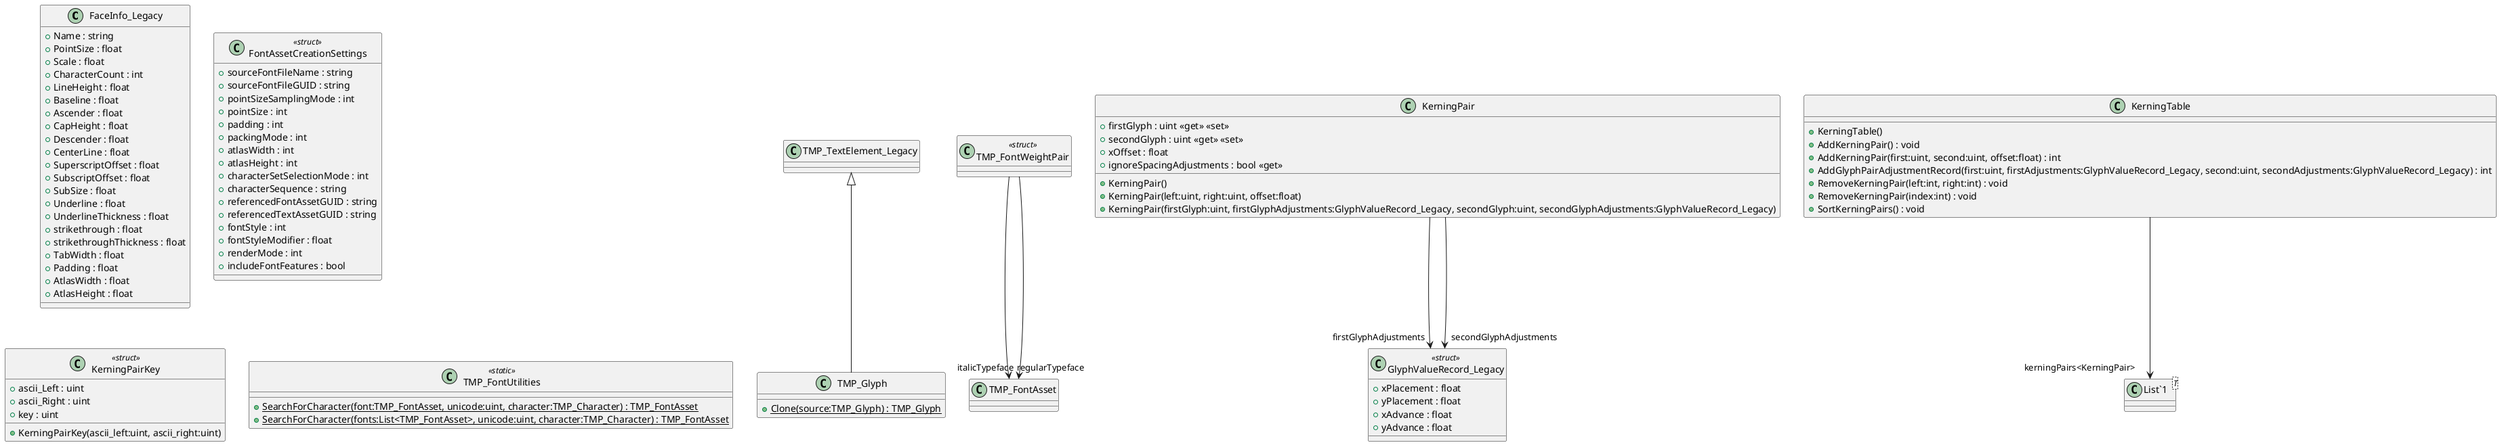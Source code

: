 @startuml
class FaceInfo_Legacy {
    + Name : string
    + PointSize : float
    + Scale : float
    + CharacterCount : int
    + LineHeight : float
    + Baseline : float
    + Ascender : float
    + CapHeight : float
    + Descender : float
    + CenterLine : float
    + SuperscriptOffset : float
    + SubscriptOffset : float
    + SubSize : float
    + Underline : float
    + UnderlineThickness : float
    + strikethrough : float
    + strikethroughThickness : float
    + TabWidth : float
    + Padding : float
    + AtlasWidth : float
    + AtlasHeight : float
}
class TMP_Glyph {
    + {static} Clone(source:TMP_Glyph) : TMP_Glyph
}
class FontAssetCreationSettings <<struct>> {
    + sourceFontFileName : string
    + sourceFontFileGUID : string
    + pointSizeSamplingMode : int
    + pointSize : int
    + padding : int
    + packingMode : int
    + atlasWidth : int
    + atlasHeight : int
    + characterSetSelectionMode : int
    + characterSequence : string
    + referencedFontAssetGUID : string
    + referencedTextAssetGUID : string
    + fontStyle : int
    + fontStyleModifier : float
    + renderMode : int
    + includeFontFeatures : bool
}
class TMP_FontWeightPair <<struct>> {
}
class KerningPairKey <<struct>> {
    + ascii_Left : uint
    + ascii_Right : uint
    + key : uint
    + KerningPairKey(ascii_left:uint, ascii_right:uint)
}
class GlyphValueRecord_Legacy <<struct>> {
    + xPlacement : float
    + yPlacement : float
    + xAdvance : float
    + yAdvance : float
}
class KerningPair {
    + firstGlyph : uint <<get>> <<set>>
    + secondGlyph : uint <<get>> <<set>>
    + xOffset : float
    + ignoreSpacingAdjustments : bool <<get>>
    + KerningPair()
    + KerningPair(left:uint, right:uint, offset:float)
    + KerningPair(firstGlyph:uint, firstGlyphAdjustments:GlyphValueRecord_Legacy, secondGlyph:uint, secondGlyphAdjustments:GlyphValueRecord_Legacy)
}
class KerningTable {
    + KerningTable()
    + AddKerningPair() : void
    + AddKerningPair(first:uint, second:uint, offset:float) : int
    + AddGlyphPairAdjustmentRecord(first:uint, firstAdjustments:GlyphValueRecord_Legacy, second:uint, secondAdjustments:GlyphValueRecord_Legacy) : int
    + RemoveKerningPair(left:int, right:int) : void
    + RemoveKerningPair(index:int) : void
    + SortKerningPairs() : void
}
class TMP_FontUtilities <<static>> {
    + {static} SearchForCharacter(font:TMP_FontAsset, unicode:uint, character:TMP_Character) : TMP_FontAsset
    + {static} SearchForCharacter(fonts:List<TMP_FontAsset>, unicode:uint, character:TMP_Character) : TMP_FontAsset
}
class "List`1"<T> {
}
TMP_TextElement_Legacy <|-- TMP_Glyph
TMP_FontWeightPair --> "regularTypeface" TMP_FontAsset
TMP_FontWeightPair --> "italicTypeface" TMP_FontAsset
KerningPair --> "firstGlyphAdjustments" GlyphValueRecord_Legacy
KerningPair --> "secondGlyphAdjustments" GlyphValueRecord_Legacy
KerningTable --> "kerningPairs<KerningPair>" "List`1"
@enduml
